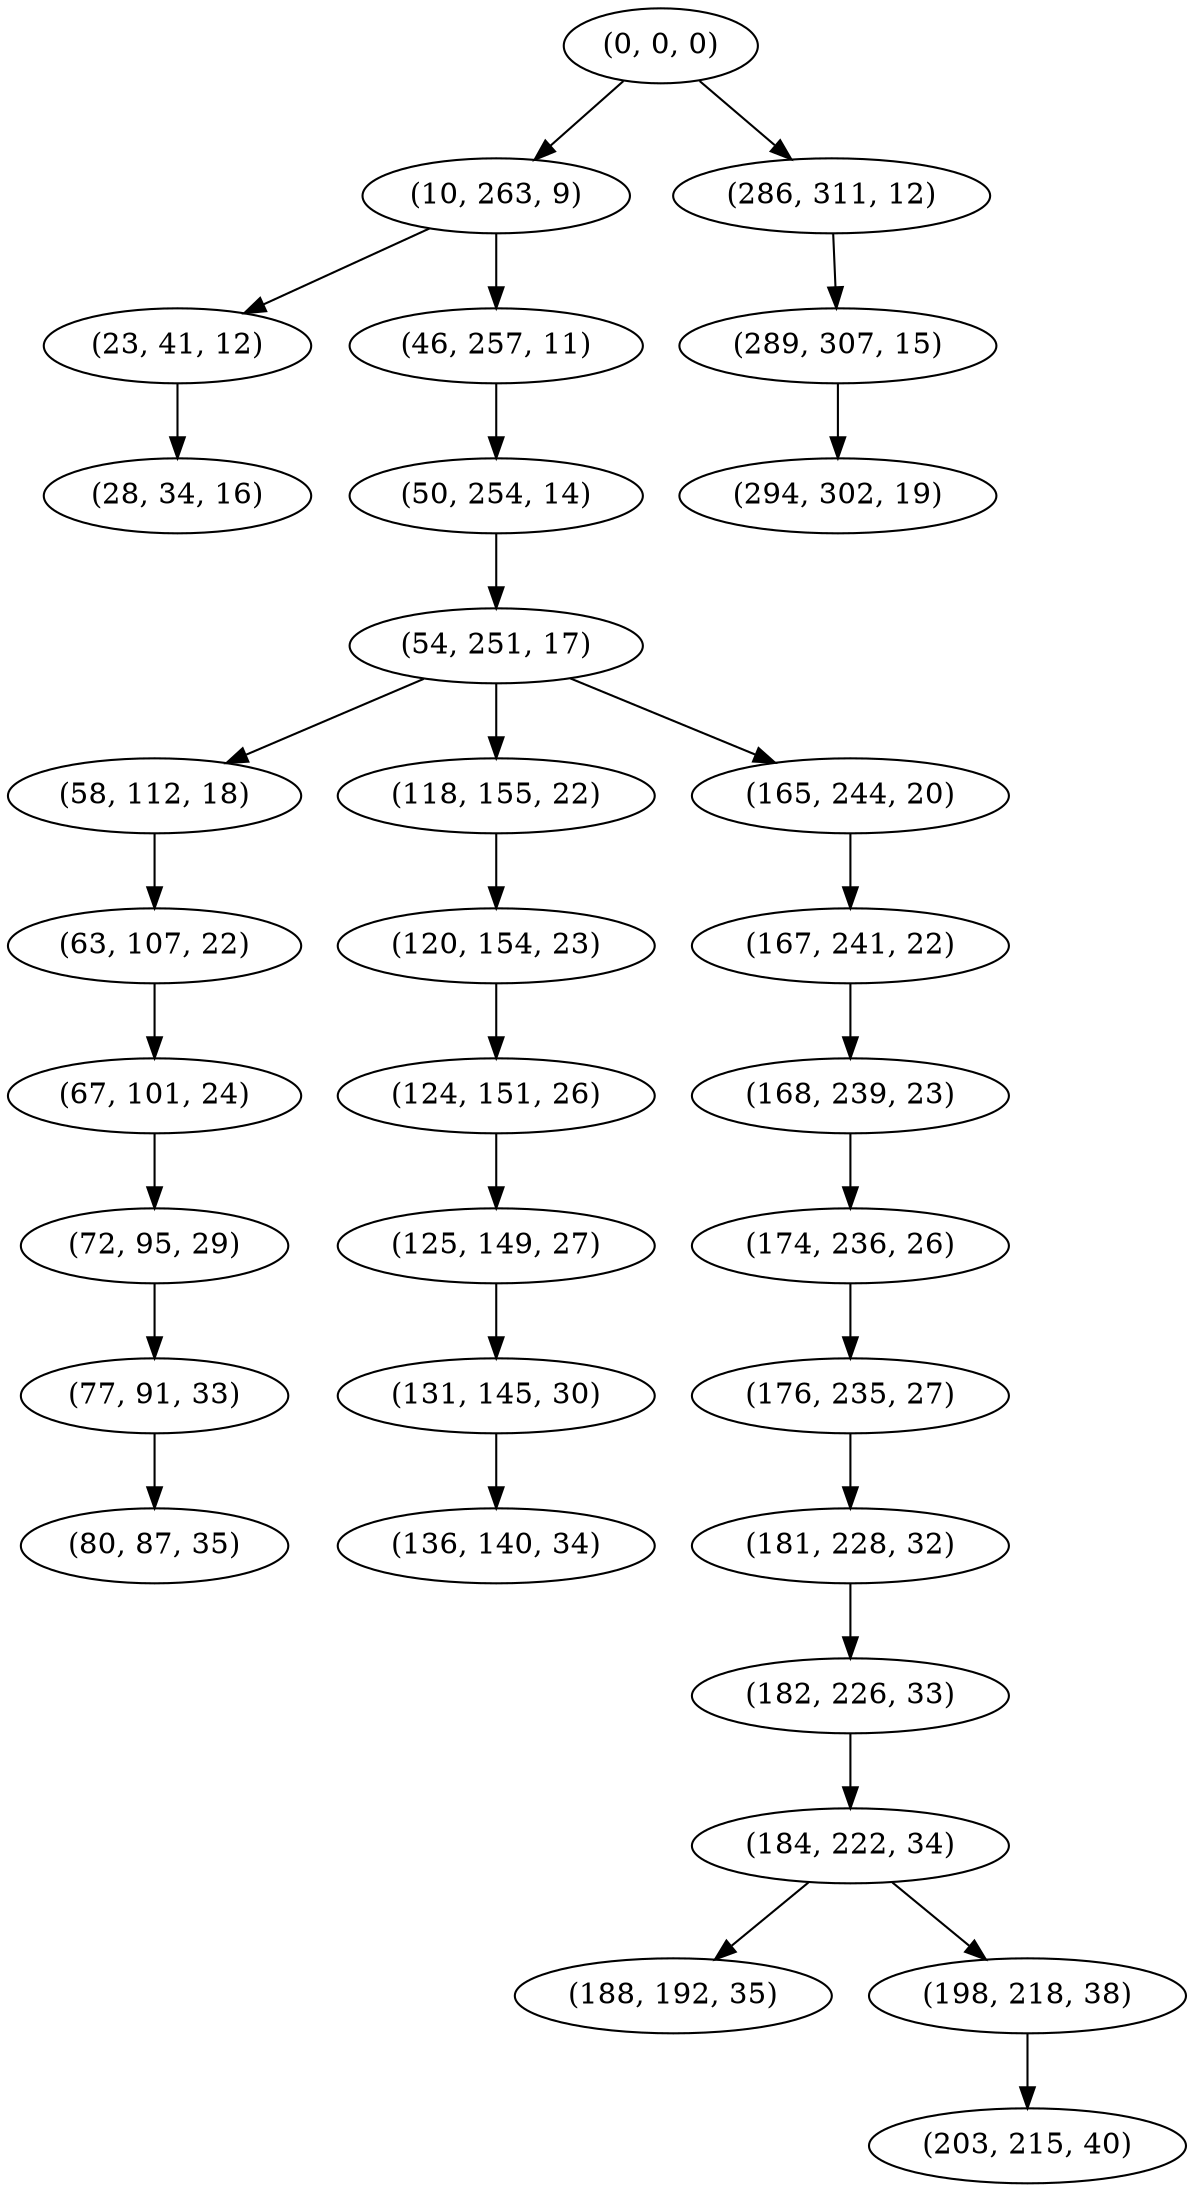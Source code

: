 digraph tree {
    "(0, 0, 0)";
    "(10, 263, 9)";
    "(23, 41, 12)";
    "(28, 34, 16)";
    "(46, 257, 11)";
    "(50, 254, 14)";
    "(54, 251, 17)";
    "(58, 112, 18)";
    "(63, 107, 22)";
    "(67, 101, 24)";
    "(72, 95, 29)";
    "(77, 91, 33)";
    "(80, 87, 35)";
    "(118, 155, 22)";
    "(120, 154, 23)";
    "(124, 151, 26)";
    "(125, 149, 27)";
    "(131, 145, 30)";
    "(136, 140, 34)";
    "(165, 244, 20)";
    "(167, 241, 22)";
    "(168, 239, 23)";
    "(174, 236, 26)";
    "(176, 235, 27)";
    "(181, 228, 32)";
    "(182, 226, 33)";
    "(184, 222, 34)";
    "(188, 192, 35)";
    "(198, 218, 38)";
    "(203, 215, 40)";
    "(286, 311, 12)";
    "(289, 307, 15)";
    "(294, 302, 19)";
    "(0, 0, 0)" -> "(10, 263, 9)";
    "(0, 0, 0)" -> "(286, 311, 12)";
    "(10, 263, 9)" -> "(23, 41, 12)";
    "(10, 263, 9)" -> "(46, 257, 11)";
    "(23, 41, 12)" -> "(28, 34, 16)";
    "(46, 257, 11)" -> "(50, 254, 14)";
    "(50, 254, 14)" -> "(54, 251, 17)";
    "(54, 251, 17)" -> "(58, 112, 18)";
    "(54, 251, 17)" -> "(118, 155, 22)";
    "(54, 251, 17)" -> "(165, 244, 20)";
    "(58, 112, 18)" -> "(63, 107, 22)";
    "(63, 107, 22)" -> "(67, 101, 24)";
    "(67, 101, 24)" -> "(72, 95, 29)";
    "(72, 95, 29)" -> "(77, 91, 33)";
    "(77, 91, 33)" -> "(80, 87, 35)";
    "(118, 155, 22)" -> "(120, 154, 23)";
    "(120, 154, 23)" -> "(124, 151, 26)";
    "(124, 151, 26)" -> "(125, 149, 27)";
    "(125, 149, 27)" -> "(131, 145, 30)";
    "(131, 145, 30)" -> "(136, 140, 34)";
    "(165, 244, 20)" -> "(167, 241, 22)";
    "(167, 241, 22)" -> "(168, 239, 23)";
    "(168, 239, 23)" -> "(174, 236, 26)";
    "(174, 236, 26)" -> "(176, 235, 27)";
    "(176, 235, 27)" -> "(181, 228, 32)";
    "(181, 228, 32)" -> "(182, 226, 33)";
    "(182, 226, 33)" -> "(184, 222, 34)";
    "(184, 222, 34)" -> "(188, 192, 35)";
    "(184, 222, 34)" -> "(198, 218, 38)";
    "(198, 218, 38)" -> "(203, 215, 40)";
    "(286, 311, 12)" -> "(289, 307, 15)";
    "(289, 307, 15)" -> "(294, 302, 19)";
}

